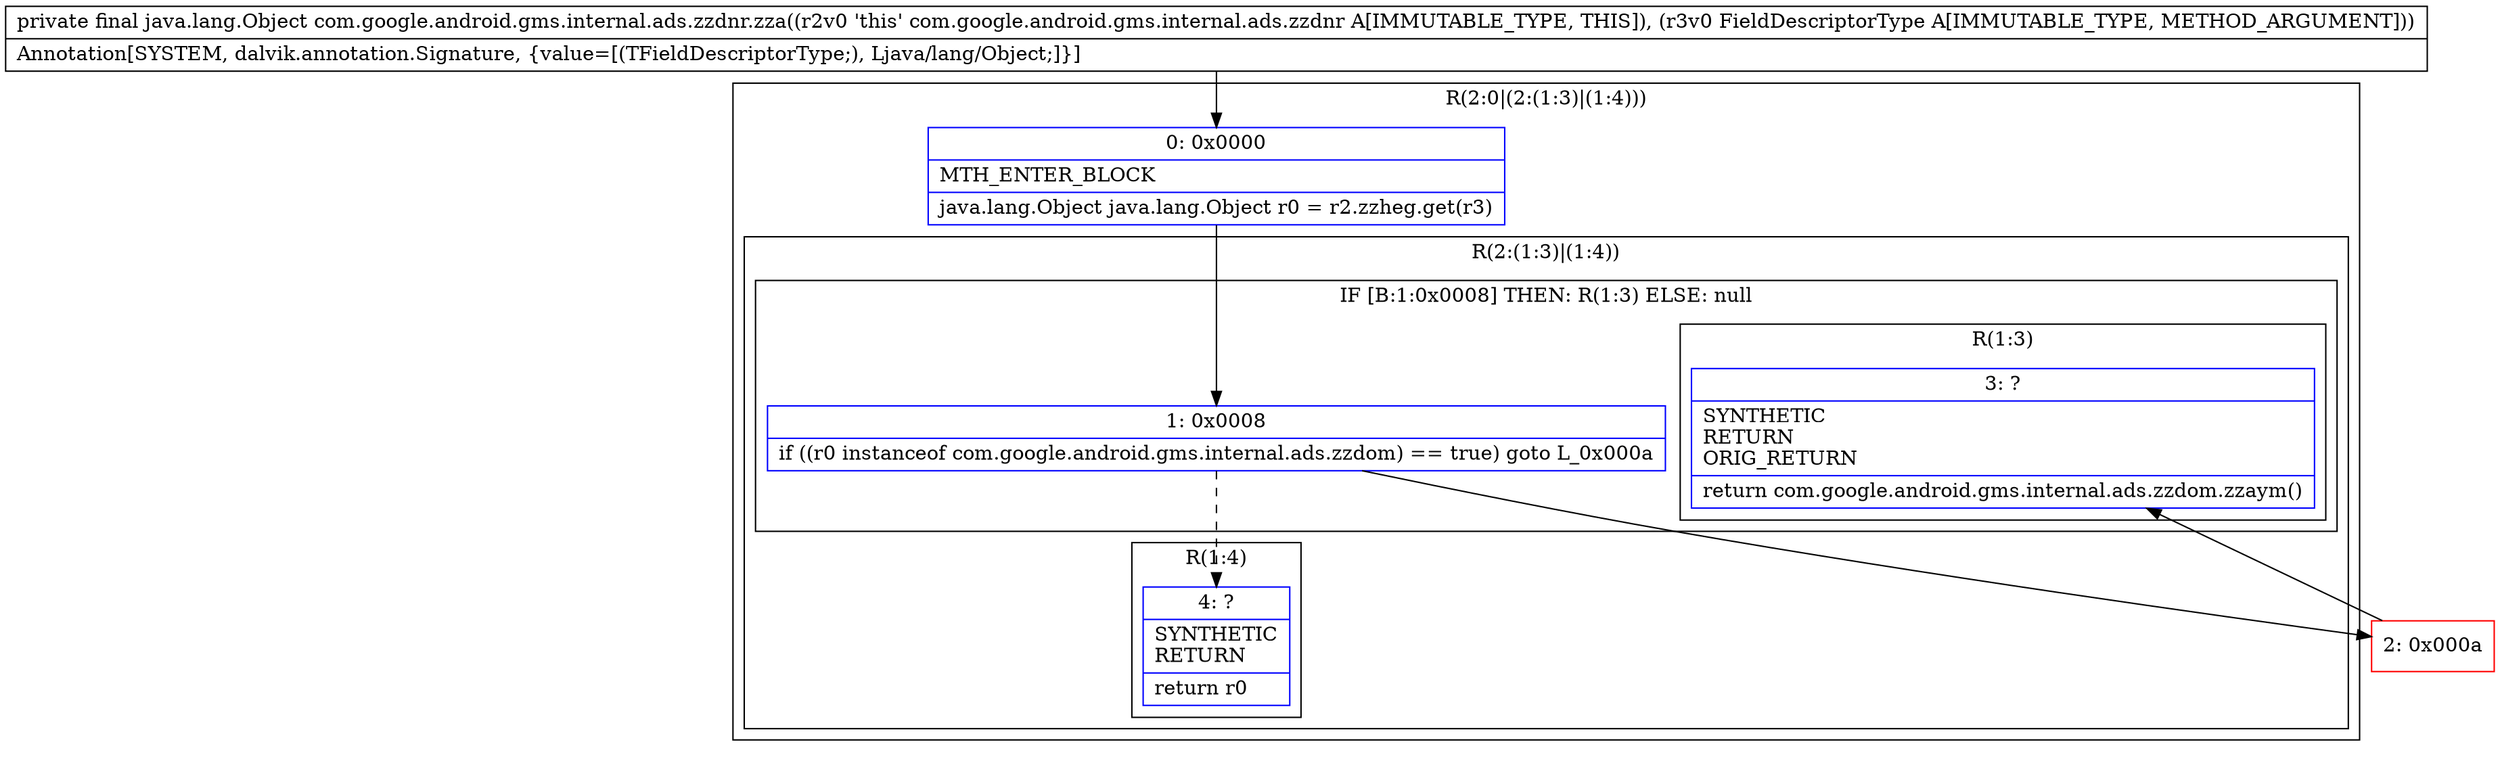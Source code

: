 digraph "CFG forcom.google.android.gms.internal.ads.zzdnr.zza(Lcom\/google\/android\/gms\/internal\/ads\/zzdnt;)Ljava\/lang\/Object;" {
subgraph cluster_Region_2141083415 {
label = "R(2:0|(2:(1:3)|(1:4)))";
node [shape=record,color=blue];
Node_0 [shape=record,label="{0\:\ 0x0000|MTH_ENTER_BLOCK\l|java.lang.Object java.lang.Object r0 = r2.zzheg.get(r3)\l}"];
subgraph cluster_Region_775505810 {
label = "R(2:(1:3)|(1:4))";
node [shape=record,color=blue];
subgraph cluster_IfRegion_1426532899 {
label = "IF [B:1:0x0008] THEN: R(1:3) ELSE: null";
node [shape=record,color=blue];
Node_1 [shape=record,label="{1\:\ 0x0008|if ((r0 instanceof com.google.android.gms.internal.ads.zzdom) == true) goto L_0x000a\l}"];
subgraph cluster_Region_127091298 {
label = "R(1:3)";
node [shape=record,color=blue];
Node_3 [shape=record,label="{3\:\ ?|SYNTHETIC\lRETURN\lORIG_RETURN\l|return com.google.android.gms.internal.ads.zzdom.zzaym()\l}"];
}
}
subgraph cluster_Region_209435138 {
label = "R(1:4)";
node [shape=record,color=blue];
Node_4 [shape=record,label="{4\:\ ?|SYNTHETIC\lRETURN\l|return r0\l}"];
}
}
}
Node_2 [shape=record,color=red,label="{2\:\ 0x000a}"];
MethodNode[shape=record,label="{private final java.lang.Object com.google.android.gms.internal.ads.zzdnr.zza((r2v0 'this' com.google.android.gms.internal.ads.zzdnr A[IMMUTABLE_TYPE, THIS]), (r3v0 FieldDescriptorType A[IMMUTABLE_TYPE, METHOD_ARGUMENT]))  | Annotation[SYSTEM, dalvik.annotation.Signature, \{value=[(TFieldDescriptorType;), Ljava\/lang\/Object;]\}]\l}"];
MethodNode -> Node_0;
Node_0 -> Node_1;
Node_1 -> Node_2;
Node_1 -> Node_4[style=dashed];
Node_2 -> Node_3;
}

